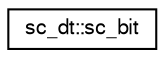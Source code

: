 digraph "Graphical Class Hierarchy"
{
  edge [fontname="FreeSans",fontsize="10",labelfontname="FreeSans",labelfontsize="10"];
  node [fontname="FreeSans",fontsize="10",shape=record];
  rankdir="LR";
  Node0 [label="sc_dt::sc_bit",height=0.2,width=0.4,color="black", fillcolor="white", style="filled",URL="$a01388.html"];
}
